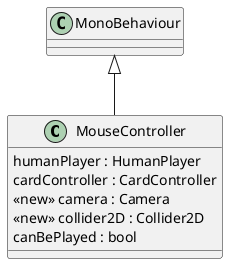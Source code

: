 @startuml
class MouseController {
    humanPlayer : HumanPlayer
    cardController : CardController
    <<new>> camera : Camera
    <<new>> collider2D : Collider2D
    canBePlayed : bool
}
MonoBehaviour <|-- MouseController
@enduml

